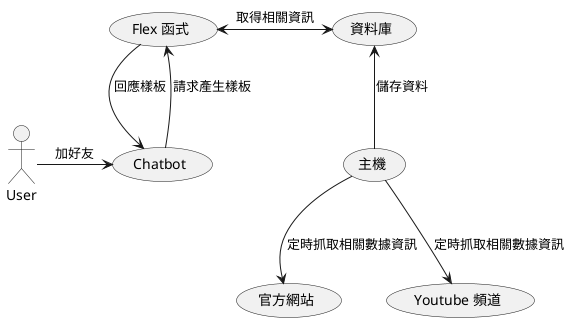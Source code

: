 @startuml
User -right-> (Chatbot): 加好友
(Chatbot) -up-> (Flex 函式): 請求產生樣板
(Flex 函式) <-right-> (資料庫): 取得相關資訊
(Flex 函式) -> (Chatbot): 回應樣板

(主機) -down-> (官方網站): 定時抓取相關數據資訊
(主機) -down-> (Youtube 頻道): 定時抓取相關數據資訊
(主機) -up-> (資料庫): 儲存資料
@enduml
